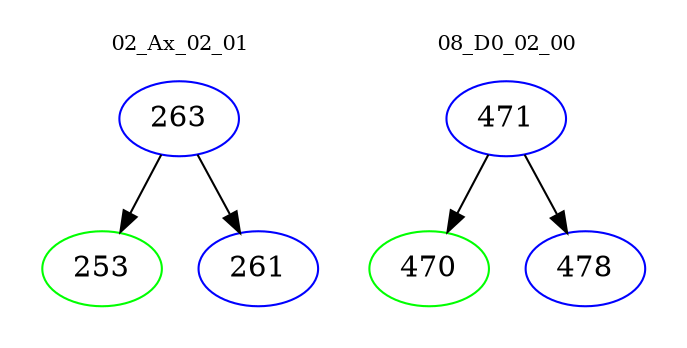 digraph{
subgraph cluster_0 {
color = white
label = "02_Ax_02_01";
fontsize=10;
T0_263 [label="263", color="blue"]
T0_263 -> T0_253 [color="black"]
T0_253 [label="253", color="green"]
T0_263 -> T0_261 [color="black"]
T0_261 [label="261", color="blue"]
}
subgraph cluster_1 {
color = white
label = "08_D0_02_00";
fontsize=10;
T1_471 [label="471", color="blue"]
T1_471 -> T1_470 [color="black"]
T1_470 [label="470", color="green"]
T1_471 -> T1_478 [color="black"]
T1_478 [label="478", color="blue"]
}
}
